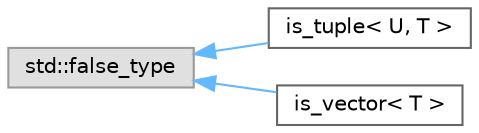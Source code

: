 digraph "Graphical Class Hierarchy"
{
 // LATEX_PDF_SIZE
  bgcolor="transparent";
  edge [fontname=Helvetica,fontsize=10,labelfontname=Helvetica,labelfontsize=10];
  node [fontname=Helvetica,fontsize=10,shape=box,height=0.2,width=0.4];
  rankdir="LR";
  Node0 [id="Node000000",label="std::false_type",height=0.2,width=0.4,color="grey60", fillcolor="#E0E0E0", style="filled",tooltip=" "];
  Node0 -> Node1 [id="edge3_Node000000_Node000001",dir="back",color="steelblue1",style="solid",tooltip=" "];
  Node1 [id="Node000001",label="is_tuple\< U, T \>",height=0.2,width=0.4,color="grey40", fillcolor="white", style="filled",URL="$structis__tuple.html",tooltip="Базовый шаблон по умолчанию false."];
  Node0 -> Node2 [id="edge4_Node000000_Node000002",dir="back",color="steelblue1",style="solid",tooltip=" "];
  Node2 [id="Node000002",label="is_vector\< T \>",height=0.2,width=0.4,color="grey40", fillcolor="white", style="filled",URL="$structis__vector.html",tooltip="Базовый шаблон по молчанию false."];
}
